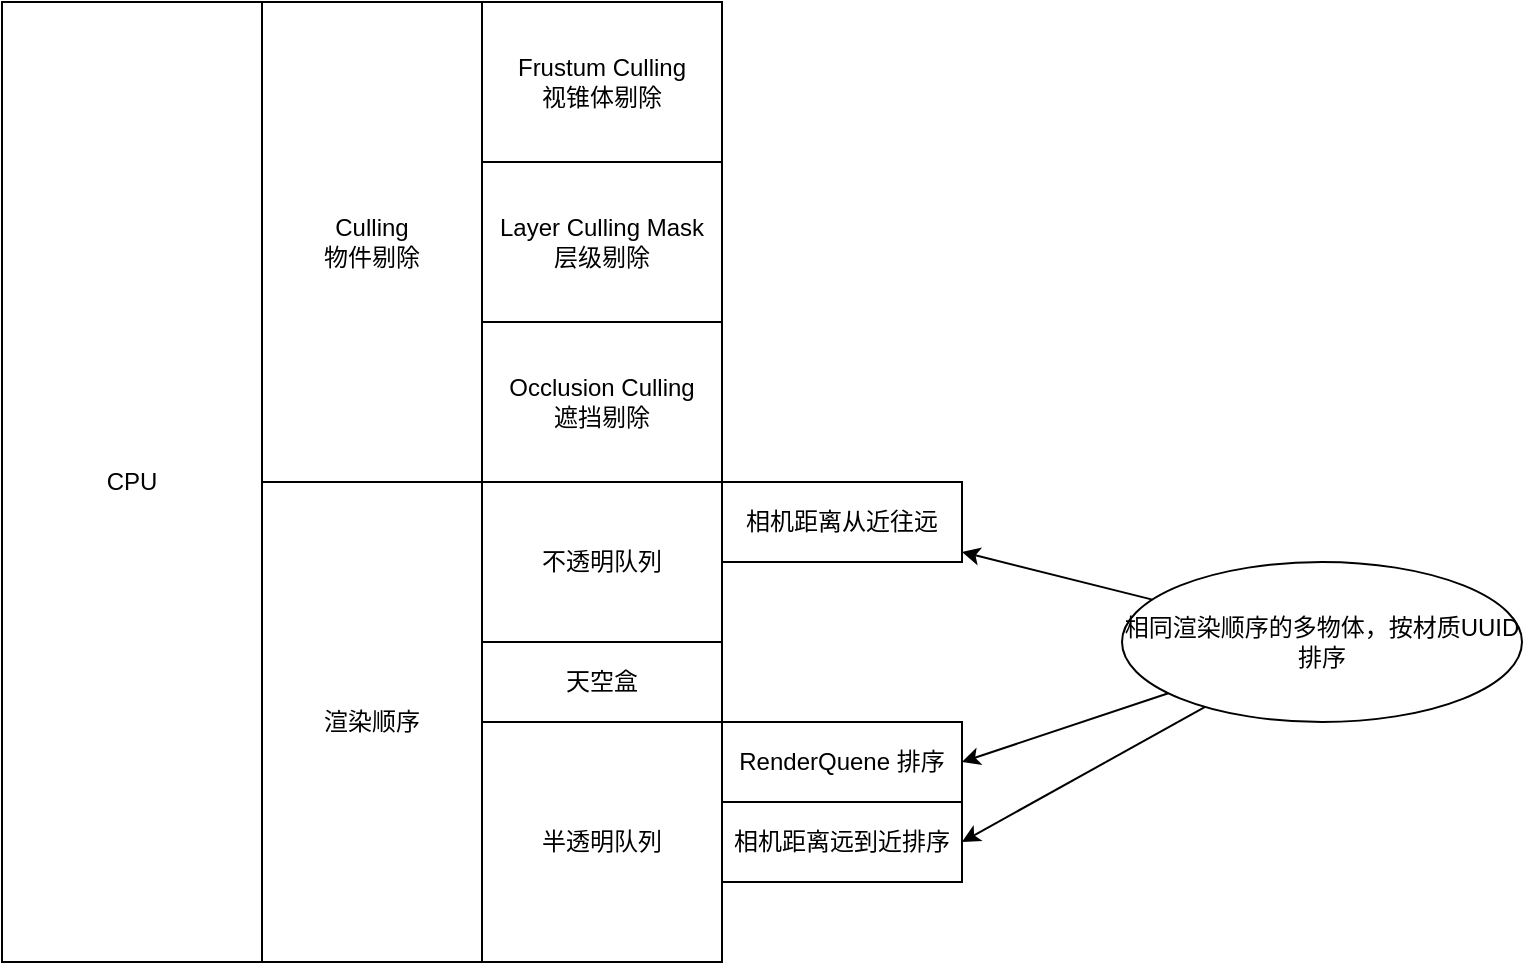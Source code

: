 <mxfile>
    <diagram id="cGm-d2z2mgM1SPNORIzT" name="Page-1">
        <mxGraphModel dx="1175" dy="1166" grid="1" gridSize="10" guides="1" tooltips="1" connect="1" arrows="1" fold="1" page="1" pageScale="1" pageWidth="850" pageHeight="1100" math="0" shadow="0">
            <root>
                <mxCell id="0"/>
                <mxCell id="1" parent="0"/>
                <mxCell id="2" value="CPU" style="rounded=0;whiteSpace=wrap;html=1;" parent="1" vertex="1">
                    <mxGeometry x="80" y="80" width="130" height="480" as="geometry"/>
                </mxCell>
                <mxCell id="3" value="Culling&lt;br&gt;物件剔除" style="rounded=0;whiteSpace=wrap;html=1;" parent="1" vertex="1">
                    <mxGeometry x="210" y="80" width="110" height="240" as="geometry"/>
                </mxCell>
                <mxCell id="4" value="Frustum Culling&lt;br&gt;视锥体剔除" style="rounded=0;whiteSpace=wrap;html=1;" parent="1" vertex="1">
                    <mxGeometry x="320" y="80" width="120" height="80" as="geometry"/>
                </mxCell>
                <mxCell id="5" value="Layer Culling Mask&lt;br&gt;层级剔除" style="rounded=0;whiteSpace=wrap;html=1;" parent="1" vertex="1">
                    <mxGeometry x="320" y="160" width="120" height="80" as="geometry"/>
                </mxCell>
                <mxCell id="6" value="Occlusion Culling&lt;br&gt;遮挡剔除" style="rounded=0;whiteSpace=wrap;html=1;" parent="1" vertex="1">
                    <mxGeometry x="320" y="240" width="120" height="80" as="geometry"/>
                </mxCell>
                <mxCell id="7" value="渲染顺序" style="rounded=0;whiteSpace=wrap;html=1;" parent="1" vertex="1">
                    <mxGeometry x="210" y="320" width="110" height="240" as="geometry"/>
                </mxCell>
                <mxCell id="8" value="不透明队列" style="rounded=0;whiteSpace=wrap;html=1;" parent="1" vertex="1">
                    <mxGeometry x="320" y="320" width="120" height="80" as="geometry"/>
                </mxCell>
                <mxCell id="9" value="半透明队列" style="rounded=0;whiteSpace=wrap;html=1;" parent="1" vertex="1">
                    <mxGeometry x="320" y="440" width="120" height="120" as="geometry"/>
                </mxCell>
                <mxCell id="10" value="天空盒" style="rounded=0;whiteSpace=wrap;html=1;" parent="1" vertex="1">
                    <mxGeometry x="320" y="400" width="120" height="40" as="geometry"/>
                </mxCell>
                <mxCell id="11" value="相机距离从近往远" style="rounded=0;whiteSpace=wrap;html=1;" parent="1" vertex="1">
                    <mxGeometry x="440" y="320" width="120" height="40" as="geometry"/>
                </mxCell>
                <mxCell id="12" value="RenderQuene 排序" style="rounded=0;whiteSpace=wrap;html=1;" parent="1" vertex="1">
                    <mxGeometry x="440" y="440" width="120" height="40" as="geometry"/>
                </mxCell>
                <mxCell id="13" value="相机距离远到近排序" style="rounded=0;whiteSpace=wrap;html=1;" parent="1" vertex="1">
                    <mxGeometry x="440" y="480" width="120" height="40" as="geometry"/>
                </mxCell>
                <mxCell id="15" style="edgeStyle=none;html=1;" edge="1" parent="1" source="14" target="11">
                    <mxGeometry relative="1" as="geometry"/>
                </mxCell>
                <mxCell id="16" style="edgeStyle=none;html=1;entryX=1;entryY=0.5;entryDx=0;entryDy=0;" edge="1" parent="1" source="14" target="12">
                    <mxGeometry relative="1" as="geometry"/>
                </mxCell>
                <mxCell id="17" style="edgeStyle=none;html=1;entryX=1;entryY=0.5;entryDx=0;entryDy=0;" edge="1" parent="1" source="14" target="13">
                    <mxGeometry relative="1" as="geometry"/>
                </mxCell>
                <mxCell id="14" value="相同渲染顺序的多物体，按材质UUID排序" style="ellipse;whiteSpace=wrap;html=1;" vertex="1" parent="1">
                    <mxGeometry x="640" y="360" width="200" height="80" as="geometry"/>
                </mxCell>
            </root>
        </mxGraphModel>
    </diagram>
</mxfile>